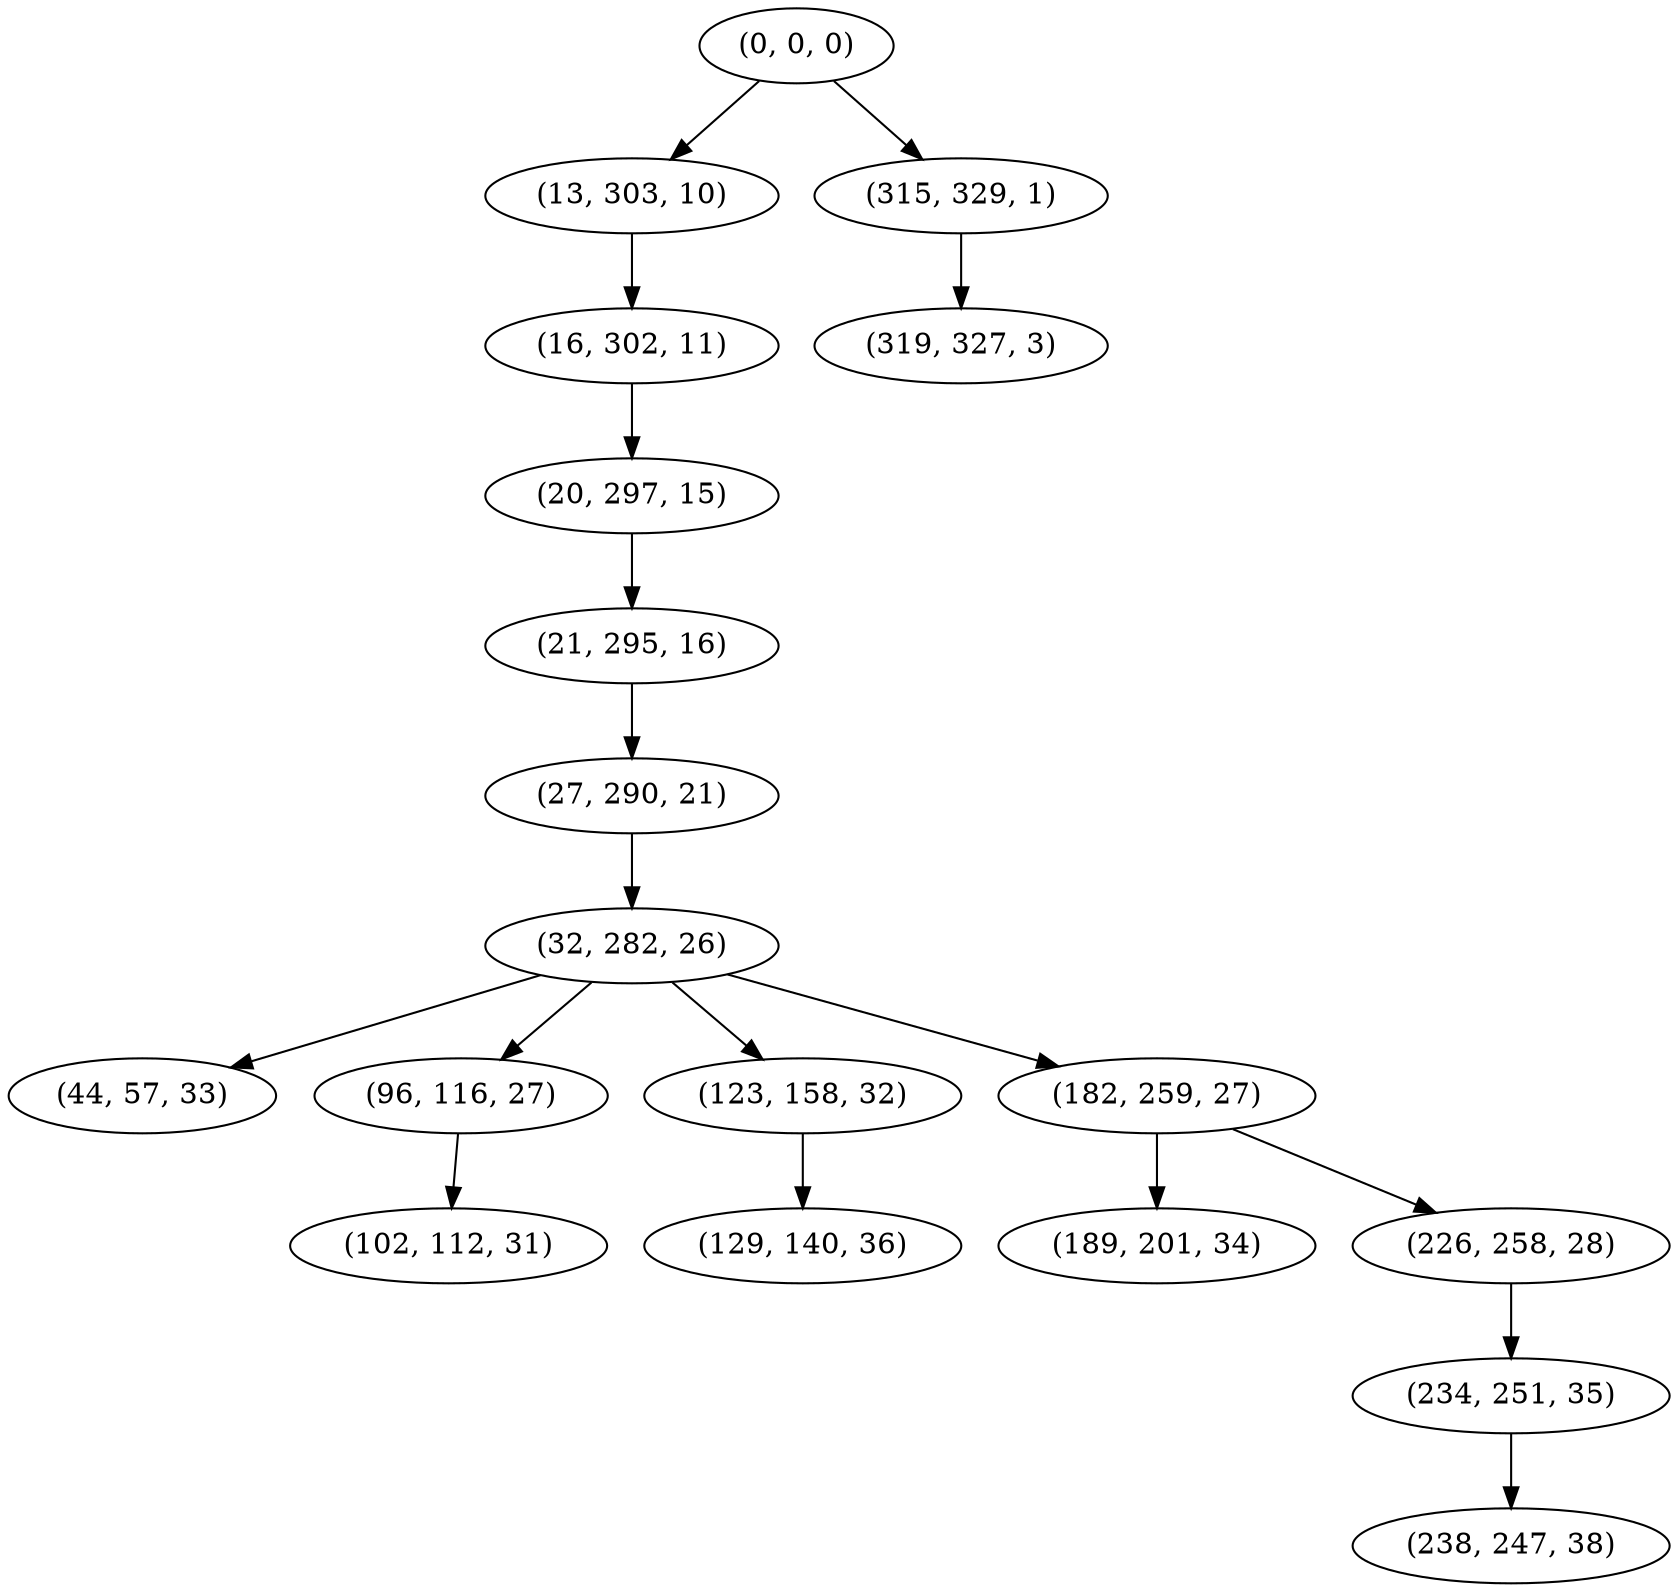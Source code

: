 digraph tree {
    "(0, 0, 0)";
    "(13, 303, 10)";
    "(16, 302, 11)";
    "(20, 297, 15)";
    "(21, 295, 16)";
    "(27, 290, 21)";
    "(32, 282, 26)";
    "(44, 57, 33)";
    "(96, 116, 27)";
    "(102, 112, 31)";
    "(123, 158, 32)";
    "(129, 140, 36)";
    "(182, 259, 27)";
    "(189, 201, 34)";
    "(226, 258, 28)";
    "(234, 251, 35)";
    "(238, 247, 38)";
    "(315, 329, 1)";
    "(319, 327, 3)";
    "(0, 0, 0)" -> "(13, 303, 10)";
    "(0, 0, 0)" -> "(315, 329, 1)";
    "(13, 303, 10)" -> "(16, 302, 11)";
    "(16, 302, 11)" -> "(20, 297, 15)";
    "(20, 297, 15)" -> "(21, 295, 16)";
    "(21, 295, 16)" -> "(27, 290, 21)";
    "(27, 290, 21)" -> "(32, 282, 26)";
    "(32, 282, 26)" -> "(44, 57, 33)";
    "(32, 282, 26)" -> "(96, 116, 27)";
    "(32, 282, 26)" -> "(123, 158, 32)";
    "(32, 282, 26)" -> "(182, 259, 27)";
    "(96, 116, 27)" -> "(102, 112, 31)";
    "(123, 158, 32)" -> "(129, 140, 36)";
    "(182, 259, 27)" -> "(189, 201, 34)";
    "(182, 259, 27)" -> "(226, 258, 28)";
    "(226, 258, 28)" -> "(234, 251, 35)";
    "(234, 251, 35)" -> "(238, 247, 38)";
    "(315, 329, 1)" -> "(319, 327, 3)";
}
